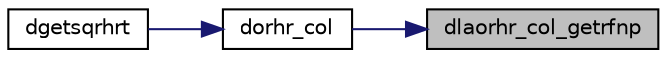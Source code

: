 digraph "dlaorhr_col_getrfnp"
{
 // LATEX_PDF_SIZE
  edge [fontname="Helvetica",fontsize="10",labelfontname="Helvetica",labelfontsize="10"];
  node [fontname="Helvetica",fontsize="10",shape=record];
  rankdir="RL";
  Node1 [label="dlaorhr_col_getrfnp",height=0.2,width=0.4,color="black", fillcolor="grey75", style="filled", fontcolor="black",tooltip="DLAORHR_COL_GETRFNP"];
  Node1 -> Node2 [dir="back",color="midnightblue",fontsize="10",style="solid",fontname="Helvetica"];
  Node2 [label="dorhr_col",height=0.2,width=0.4,color="black", fillcolor="white", style="filled",URL="$dorhr__col_8f.html#a5654fa9c7c32ba989e0b7691a9888aae",tooltip="DORHR_COL"];
  Node2 -> Node3 [dir="back",color="midnightblue",fontsize="10",style="solid",fontname="Helvetica"];
  Node3 [label="dgetsqrhrt",height=0.2,width=0.4,color="black", fillcolor="white", style="filled",URL="$dgetsqrhrt_8f.html#a3017a4201f64adf2ddd2dd44396f776a",tooltip="DGETSQRHRT"];
}
